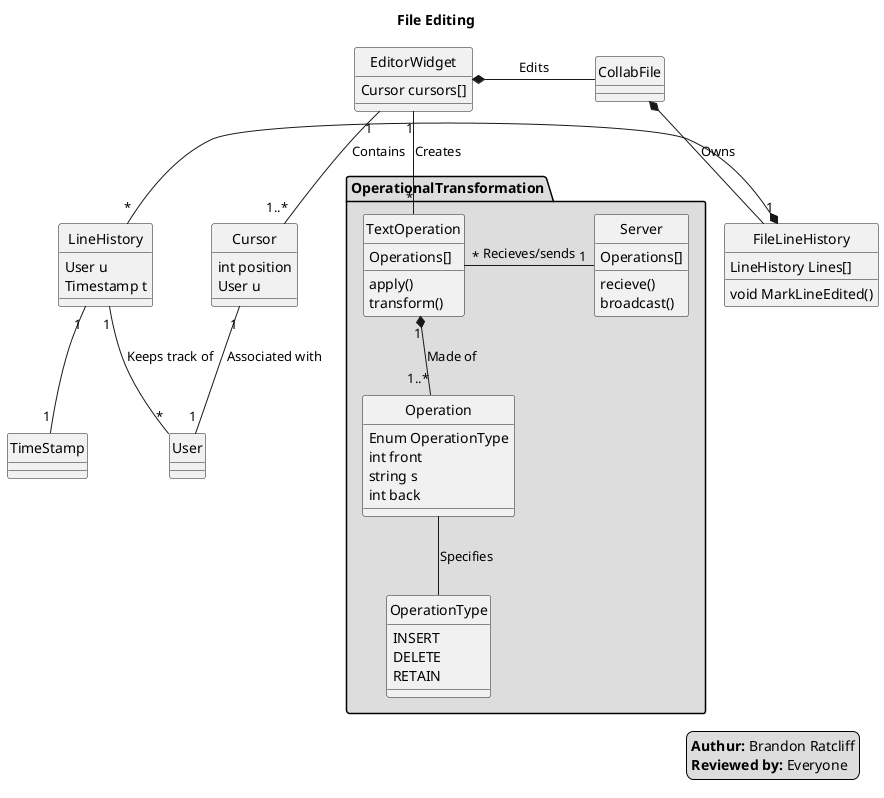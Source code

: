 @startuml
hide circle
title File Editing

class CollabFile
class User

CollabFile -left-* EditorWidget: Edits
class EditorWidget {
  Cursor cursors[]
}

class FileLineHistory {
  LineHistory Lines[]
  void MarkLineEdited()
}

class LineHistory {
  User u
  Timestamp t
}

LineHistory "1" -- "*" User : "Keeps track of"
LineHistory "1" -- "1" TimeStamp
FileLineHistory "1" *-left- "*" LineHistory

CollabFile *-down- FileLineHistory: "Owns"
EditorWidget "1" -- "1..*" Cursor: "Contains"

class Cursor {
  int position
  User u
}

Cursor "1" -- "1" User : "Associated with"
Package OperationalTransformation #DDDDDD {
  class Server {
    Operations[]
    recieve()
    broadcast()
  }

  class TextOperation {
    Operations[]
    apply()
    transform()
  }


  Server "1" -left- "*" TextOperation: "Recieves/sends"
  TextOperation "1" *-- "1..*" Operation : "Made of"

  class Operation {
    Enum OperationType
    int front
    string s
    int back
  }

  enum OperationType {
    INSERT
    DELETE
    RETAIN
  }

  OperationType -up- Operation : Specifies
}
EditorWidget "1" -- "*" TextOperation: Creates

legend right
   <b>Authur:</b> Brandon Ratcliff
   <b>Reviewed by:</b> Everyone
endlegend

@enduml